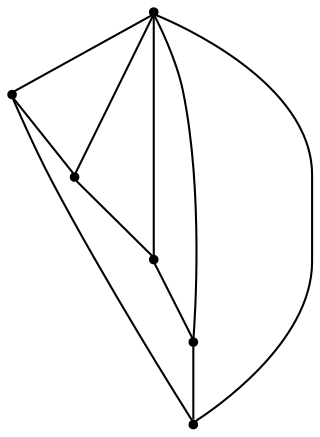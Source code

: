 graph {
  node [shape=point,comment="{\"directed\":false,\"doi\":\"10.1007/978-3-031-22203-0_32\",\"figure\":\"10 (1)\"}"]

  v0 [pos="664.4683153257603,1202.2352851959026"]
  v1 [pos="379.1062375054489,1202.2352851959026"]
  v2 [pos="609.4220477193046,1034.1105867217952"]
  v3 [pos="521.7872962869851,1305.89636198384"]
  v4 [pos="434.27335489973933,1034.0188933472514"]
  v5 [pos="521.7872962869851,1155.874301104815"]

  v0 -- v1 [id="-1",pos="664.4683153257603,1202.2352851959026 572.8829347301531,1479.2676765006686 477.6802951995919,1479.613593253455 379.1062375054489,1202.2352851959026"]
  v2 -- v3 [id="-2",pos="609.4220477193046,1034.1105867217952 844.4512619609432,1210.9157608864125 814.4714850225835,1301.2749396016693 521.7872962869851,1305.89636198384"]
  v3 -- v4 [id="-3",pos="521.7872962869851,1305.89636198384 229.63240164319973,1302.5500625141003 200.46108784745113,1211.924260831117 434.27335489973933,1034.0188933472514"]
  v4 -- v0 [id="-4",pos="434.27335489973933,1034.0188933472514 672.9531086644446,866.1733446056317 749.7653101183863,922.4233510422764 664.4683153257603,1202.2352851959026"]
  v1 -- v2 [id="-5",pos="379.1062375054489,1202.2352851959026 291.4047977200687,924.4985972084412 368.3003953838212,868.3653376758618 609.4220477193046,1034.1105867217952"]
  v5 -- v3 [id="-6",pos="521.7872962869851,1155.874301104815 521.7872962869851,1305.89636198384 521.7872962869851,1305.89636198384 521.7872962869851,1305.89636198384"]
  v5 -- v0 [id="-7",pos="521.7872962869851,1155.874301104815 664.4683153257603,1202.2352851959026 664.4683153257603,1202.2352851959026 664.4683153257603,1202.2352851959026"]
  v5 -- v4 [id="-8",pos="521.7872962869851,1155.874301104815 434.27335489973933,1034.0188933472514 434.27335489973933,1034.0188933472514 434.27335489973933,1034.0188933472514"]
  v5 -- v1 [id="-9",pos="521.7872962869851,1155.874301104815 379.1062375054489,1202.2352851959026 379.1062375054489,1202.2352851959026 379.1062375054489,1202.2352851959026"]
  v5 -- v2 [id="-10",pos="521.7872962869851,1155.874301104815 609.4220477193046,1034.1105867217952 609.4220477193046,1034.1105867217952 609.4220477193046,1034.1105867217952"]
}